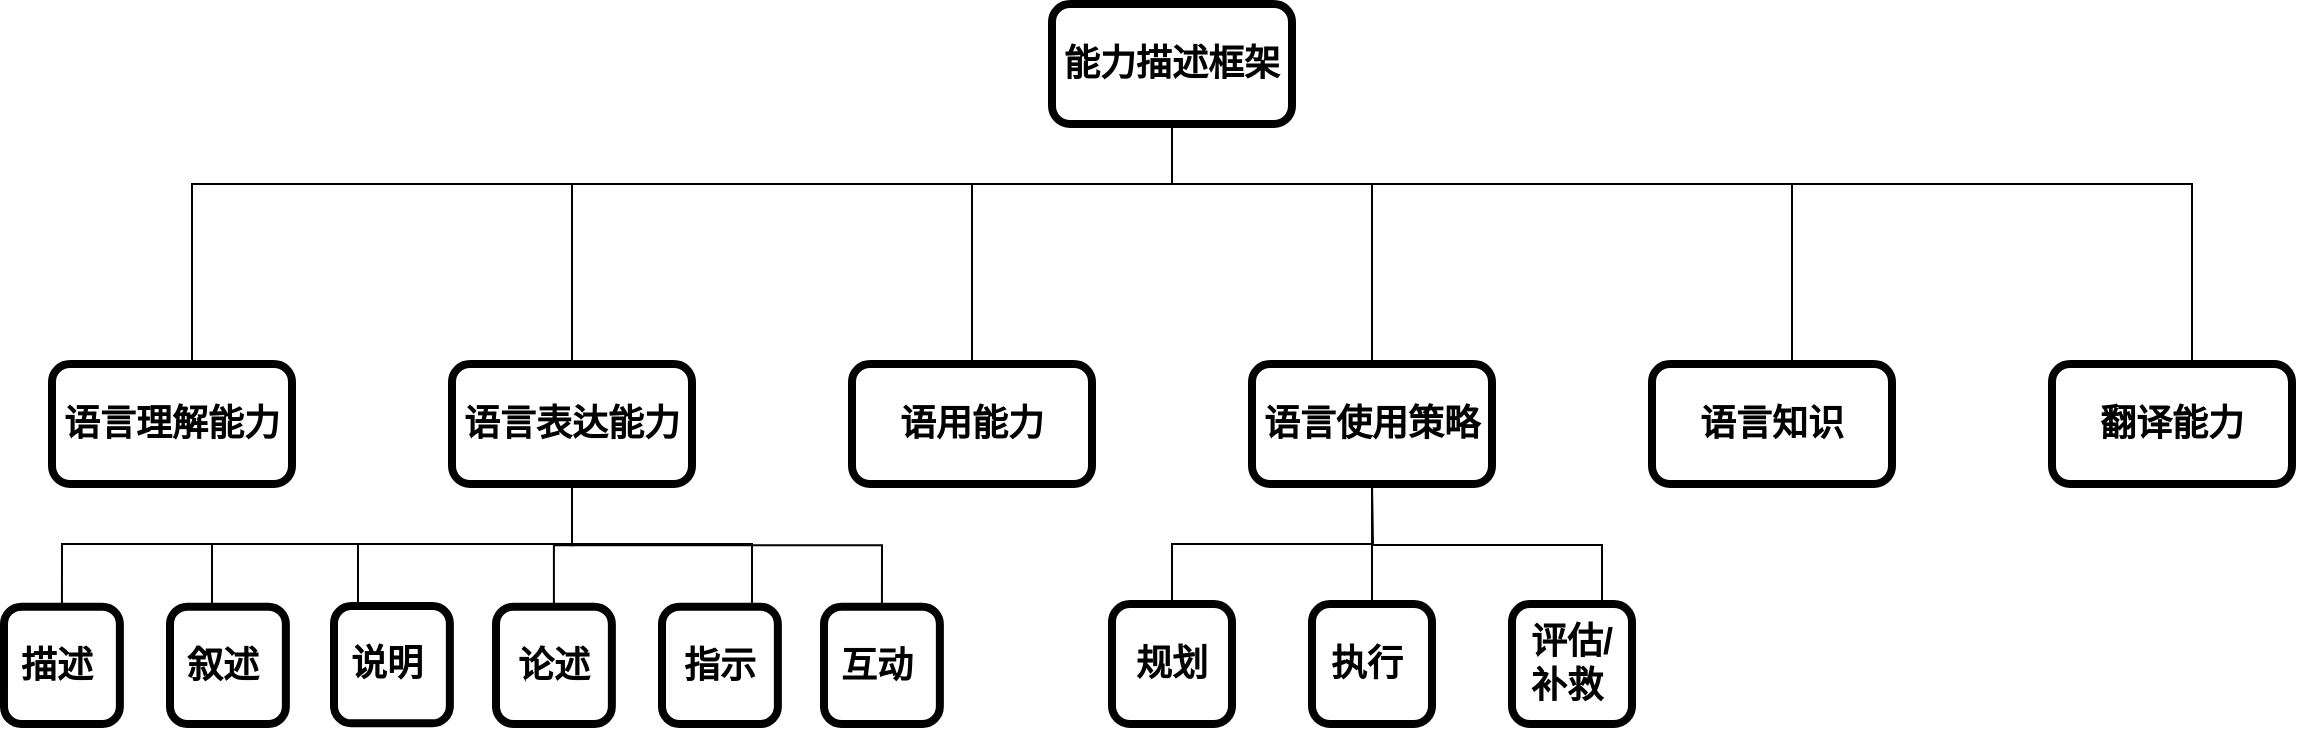 <mxfile version="15.5.4" type="github" pages="2">
  <diagram name="Page-1" id="97916047-d0de-89f5-080d-49f4d83e522f">
    <mxGraphModel dx="1474" dy="1054" grid="1" gridSize="10" guides="1" tooltips="1" connect="1" arrows="1" fold="1" page="1" pageScale="1.5" pageWidth="1169" pageHeight="827" background="none" math="0" shadow="0">
      <root>
        <mxCell id="0" />
        <mxCell id="1" parent="0" />
        <mxCell id="DKPW6OwYuTb2RN7kpz0R-5" value="" style="edgeStyle=orthogonalEdgeStyle;rounded=0;orthogonalLoop=1;jettySize=auto;html=1;fontStyle=1;fontSize=18;labelPosition=center;verticalLabelPosition=top;align=center;verticalAlign=middle;endArrow=none;endFill=0;" edge="1" parent="1" source="vlaxKZ8o50aW13DuZvyz-58">
          <mxGeometry relative="1" as="geometry">
            <mxPoint x="430" y="320" as="targetPoint" />
            <Array as="points">
              <mxPoint x="920" y="230" />
              <mxPoint x="430" y="230" />
            </Array>
          </mxGeometry>
        </mxCell>
        <mxCell id="DKPW6OwYuTb2RN7kpz0R-10" value="" style="edgeStyle=orthogonalEdgeStyle;rounded=0;orthogonalLoop=1;jettySize=auto;html=1;fontStyle=1;fontSize=18;labelPosition=center;verticalLabelPosition=top;align=center;verticalAlign=middle;endArrow=none;endFill=0;" edge="1" parent="1" source="vlaxKZ8o50aW13DuZvyz-58">
          <mxGeometry relative="1" as="geometry">
            <mxPoint x="820" y="320" as="targetPoint" />
            <Array as="points">
              <mxPoint x="920" y="230" />
              <mxPoint x="820" y="230" />
            </Array>
          </mxGeometry>
        </mxCell>
        <mxCell id="DKPW6OwYuTb2RN7kpz0R-12" value="" style="edgeStyle=orthogonalEdgeStyle;rounded=0;orthogonalLoop=1;jettySize=auto;html=1;fontStyle=1;fontSize=18;labelPosition=center;verticalLabelPosition=top;align=center;verticalAlign=middle;endArrow=none;endFill=0;" edge="1" parent="1" source="vlaxKZ8o50aW13DuZvyz-58">
          <mxGeometry relative="1" as="geometry">
            <mxPoint x="1020" y="320" as="targetPoint" />
            <Array as="points">
              <mxPoint x="920" y="230" />
              <mxPoint x="1020" y="230" />
            </Array>
          </mxGeometry>
        </mxCell>
        <mxCell id="DKPW6OwYuTb2RN7kpz0R-14" value="" style="edgeStyle=orthogonalEdgeStyle;rounded=0;orthogonalLoop=1;jettySize=auto;html=1;fontStyle=1;fontSize=18;labelPosition=center;verticalLabelPosition=top;align=center;verticalAlign=middle;endArrow=none;endFill=0;" edge="1" parent="1" source="vlaxKZ8o50aW13DuZvyz-58">
          <mxGeometry relative="1" as="geometry">
            <mxPoint x="620" y="320" as="targetPoint" />
            <Array as="points">
              <mxPoint x="920" y="230" />
              <mxPoint x="620" y="230" />
            </Array>
          </mxGeometry>
        </mxCell>
        <mxCell id="DKPW6OwYuTb2RN7kpz0R-16" value="" style="edgeStyle=orthogonalEdgeStyle;rounded=0;orthogonalLoop=1;jettySize=auto;html=1;fontStyle=1;fontSize=18;labelPosition=center;verticalLabelPosition=top;align=center;verticalAlign=middle;endArrow=none;endFill=0;" edge="1" parent="1" source="vlaxKZ8o50aW13DuZvyz-58">
          <mxGeometry relative="1" as="geometry">
            <mxPoint x="1230" y="320" as="targetPoint" />
            <Array as="points">
              <mxPoint x="920" y="230" />
              <mxPoint x="1230" y="230" />
            </Array>
          </mxGeometry>
        </mxCell>
        <mxCell id="DKPW6OwYuTb2RN7kpz0R-18" value="" style="edgeStyle=orthogonalEdgeStyle;rounded=0;orthogonalLoop=1;jettySize=auto;html=1;fontStyle=1;fontSize=18;labelPosition=center;verticalLabelPosition=top;align=center;verticalAlign=middle;endArrow=none;endFill=0;" edge="1" parent="1" source="vlaxKZ8o50aW13DuZvyz-58">
          <mxGeometry relative="1" as="geometry">
            <mxPoint x="1430" y="320" as="targetPoint" />
            <Array as="points">
              <mxPoint x="920" y="230" />
              <mxPoint x="1430" y="230" />
            </Array>
          </mxGeometry>
        </mxCell>
        <mxCell id="vlaxKZ8o50aW13DuZvyz-58" value="&lt;h1 style=&quot;font-size: 18px;&quot;&gt;&lt;font style=&quot;font-size: 18px;&quot;&gt;&lt;span style=&quot;font-size: 18px;&quot;&gt;能力描述框架&lt;/span&gt;&lt;/font&gt;&lt;/h1&gt;" style="whiteSpace=wrap;html=1;rounded=1;fontSize=18;fontStyle=1;align=center;verticalAlign=middle;fontFamily=Helvetica;strokeWidth=4;" parent="1" vertex="1">
          <mxGeometry x="860" y="140" width="120" height="60" as="geometry" />
        </mxCell>
        <mxCell id="vlaxKZ8o50aW13DuZvyz-59" value="&lt;h2 style=&quot;font-size: 18px;&quot;&gt;&lt;span style=&quot;font-size: 18px;&quot;&gt;语用能力&lt;/span&gt;&lt;/h2&gt;" style="whiteSpace=wrap;html=1;fontSize=18;rounded=1;fontStyle=1;align=center;verticalAlign=middle;fontFamily=Helvetica;strokeWidth=4;" parent="1" vertex="1">
          <mxGeometry x="760" y="320" width="120" height="60" as="geometry" />
        </mxCell>
        <mxCell id="DKPW6OwYuTb2RN7kpz0R-47" value="" style="edgeStyle=orthogonalEdgeStyle;rounded=0;orthogonalLoop=1;jettySize=auto;html=1;fontSize=18;endArrow=none;endFill=0;align=center;verticalAlign=middle;" edge="1" parent="1" source="vlaxKZ8o50aW13DuZvyz-60" target="vlaxKZ8o50aW13DuZvyz-71">
          <mxGeometry relative="1" as="geometry" />
        </mxCell>
        <mxCell id="vlaxKZ8o50aW13DuZvyz-60" value="&lt;font style=&quot;font-size: 18px;&quot;&gt;&lt;span style=&quot;font-size: 18px;&quot;&gt;语言表达能力&lt;/span&gt;&lt;/font&gt;" style="whiteSpace=wrap;html=1;fontSize=18;rounded=1;fontStyle=1;align=center;verticalAlign=middle;fontFamily=Helvetica;strokeWidth=4;" parent="1" vertex="1">
          <mxGeometry x="560" y="320" width="120" height="60" as="geometry" />
        </mxCell>
        <mxCell id="vlaxKZ8o50aW13DuZvyz-61" value="&lt;h2 style=&quot;font-size: 18px;&quot;&gt;&lt;font style=&quot;font-size: 18px;&quot;&gt;&lt;span style=&quot;font-size: 18px;&quot;&gt;语言理解能力&lt;/span&gt;&lt;/font&gt;&lt;/h2&gt;" style="whiteSpace=wrap;html=1;fontSize=18;rounded=1;fontStyle=1;align=center;verticalAlign=middle;fontFamily=Helvetica;strokeWidth=4;glass=0;" parent="1" vertex="1">
          <mxGeometry x="360" y="320" width="120" height="60" as="geometry" />
        </mxCell>
        <mxCell id="vlaxKZ8o50aW13DuZvyz-62" value="&lt;span style=&quot;font-size: 18px;&quot;&gt;翻译能力&lt;/span&gt;" style="whiteSpace=wrap;html=1;fontSize=18;rounded=1;fontStyle=1;align=center;verticalAlign=middle;fontFamily=Helvetica;strokeWidth=4;" parent="1" vertex="1">
          <mxGeometry x="1360" y="320" width="120" height="60" as="geometry" />
        </mxCell>
        <mxCell id="vlaxKZ8o50aW13DuZvyz-63" value="&lt;h2 style=&quot;font-size: 18px;&quot;&gt;&lt;font style=&quot;font-size: 18px;&quot;&gt;语言知识&lt;/font&gt;&lt;/h2&gt;" style="whiteSpace=wrap;html=1;fontSize=18;rounded=1;fontStyle=1;align=center;verticalAlign=middle;fontFamily=Helvetica;strokeWidth=4;" parent="1" vertex="1">
          <mxGeometry x="1160" y="320" width="120" height="60" as="geometry" />
        </mxCell>
        <mxCell id="vlaxKZ8o50aW13DuZvyz-64" value="&lt;h2 style=&quot;font-size: 18px;&quot;&gt;&lt;span style=&quot;font-size: 18px;&quot;&gt;语言使用策略&lt;/span&gt;&lt;/h2&gt;" style="whiteSpace=wrap;html=1;fontSize=18;rounded=1;fontStyle=1;align=center;verticalAlign=middle;fontFamily=Helvetica;strokeWidth=4;" parent="1" vertex="1">
          <mxGeometry x="960" y="320" width="120" height="60" as="geometry" />
        </mxCell>
        <mxCell id="DKPW6OwYuTb2RN7kpz0R-54" value="" style="edgeStyle=orthogonalEdgeStyle;rounded=0;orthogonalLoop=1;jettySize=auto;html=1;fontSize=18;endArrow=none;endFill=0;align=center;verticalAlign=middle;entryX=0.55;entryY=0.486;entryDx=0;entryDy=0;entryPerimeter=0;exitX=0.5;exitY=0;exitDx=0;exitDy=0;" edge="1" parent="1" source="vlaxKZ8o50aW13DuZvyz-70">
          <mxGeometry relative="1" as="geometry">
            <mxPoint x="620" y="380" as="targetPoint" />
            <Array as="points">
              <mxPoint x="513" y="410" />
              <mxPoint x="620" y="410" />
            </Array>
          </mxGeometry>
        </mxCell>
        <mxCell id="DKPW6OwYuTb2RN7kpz0R-64" value="" style="edgeStyle=orthogonalEdgeStyle;rounded=0;orthogonalLoop=1;jettySize=auto;html=1;fontSize=18;endArrow=none;endFill=0;align=right;verticalAlign=top;exitX=0.75;exitY=0;exitDx=0;exitDy=0;" edge="1" parent="1" source="vlaxKZ8o50aW13DuZvyz-79">
          <mxGeometry relative="1" as="geometry">
            <mxPoint x="1020" y="380" as="targetPoint" />
          </mxGeometry>
        </mxCell>
        <mxCell id="vlaxKZ8o50aW13DuZvyz-79" value="评估/补救&amp;nbsp;" style="whiteSpace=wrap;html=1;rounded=1;fontSize=18;fontStyle=1;align=center;verticalAlign=middle;fontFamily=Helvetica;strokeWidth=4;" parent="1" vertex="1">
          <mxGeometry x="1090" y="440" width="60" height="60" as="geometry" />
        </mxCell>
        <mxCell id="DKPW6OwYuTb2RN7kpz0R-60" value="" style="edgeStyle=orthogonalEdgeStyle;rounded=0;orthogonalLoop=1;jettySize=auto;html=1;fontSize=18;endArrow=none;endFill=0;align=right;verticalAlign=top;" edge="1" parent="1" source="vlaxKZ8o50aW13DuZvyz-80" target="vlaxKZ8o50aW13DuZvyz-64">
          <mxGeometry relative="1" as="geometry" />
        </mxCell>
        <mxCell id="DKPW6OwYuTb2RN7kpz0R-72" value="" style="edgeStyle=orthogonalEdgeStyle;rounded=0;orthogonalLoop=1;jettySize=auto;html=1;fontSize=18;endArrow=none;endFill=0;align=right;verticalAlign=top;" edge="1" parent="1" source="vlaxKZ8o50aW13DuZvyz-80">
          <mxGeometry relative="1" as="geometry">
            <mxPoint x="1020" y="380" as="targetPoint" />
          </mxGeometry>
        </mxCell>
        <mxCell id="vlaxKZ8o50aW13DuZvyz-80" value="执行&amp;nbsp;" style="whiteSpace=wrap;html=1;rounded=1;fontSize=18;fontStyle=1;align=center;verticalAlign=middle;fontFamily=Helvetica;strokeWidth=4;" parent="1" vertex="1">
          <mxGeometry x="990" y="440" width="60" height="60" as="geometry" />
        </mxCell>
        <mxCell id="DKPW6OwYuTb2RN7kpz0R-62" value="" style="edgeStyle=orthogonalEdgeStyle;rounded=0;orthogonalLoop=1;jettySize=auto;html=1;fontSize=18;endArrow=none;endFill=0;align=right;verticalAlign=top;exitX=0.5;exitY=0;exitDx=0;exitDy=0;" edge="1" parent="1" source="vlaxKZ8o50aW13DuZvyz-81">
          <mxGeometry relative="1" as="geometry">
            <mxPoint x="1020" y="390" as="targetPoint" />
            <Array as="points">
              <mxPoint x="920" y="410" />
              <mxPoint x="1020" y="410" />
            </Array>
          </mxGeometry>
        </mxCell>
        <mxCell id="vlaxKZ8o50aW13DuZvyz-81" value="规划" style="whiteSpace=wrap;html=1;rounded=1;fontSize=18;fontStyle=1;align=center;verticalAlign=middle;fontFamily=Helvetica;strokeWidth=4;" parent="1" vertex="1">
          <mxGeometry x="890" y="440" width="60" height="60" as="geometry" />
        </mxCell>
        <mxCell id="DKPW6OwYuTb2RN7kpz0R-57" value="" style="group;horizontal=0;verticalAlign=bottom;" vertex="1" connectable="0" parent="1">
          <mxGeometry x="388" y="412" width="448" height="88" as="geometry" />
        </mxCell>
        <mxCell id="vlaxKZ8o50aW13DuZvyz-68" value="叙述&amp;nbsp;" style="whiteSpace=wrap;html=1;rounded=1;fontSize=18;fontStyle=1;align=center;verticalAlign=middle;fontFamily=Helvetica;strokeWidth=4;" parent="DKPW6OwYuTb2RN7kpz0R-57" vertex="1">
          <mxGeometry x="31" y="29.333" width="57.931" height="58.667" as="geometry" />
        </mxCell>
        <mxCell id="vlaxKZ8o50aW13DuZvyz-69" value="描述&amp;nbsp;" style="whiteSpace=wrap;html=1;rounded=1;fontSize=18;fontStyle=1;align=center;verticalAlign=middle;fontFamily=Helvetica;strokeWidth=4;" parent="DKPW6OwYuTb2RN7kpz0R-57" vertex="1">
          <mxGeometry x="-52" y="29.333" width="57.931" height="58.667" as="geometry" />
        </mxCell>
        <mxCell id="vlaxKZ8o50aW13DuZvyz-72" value="互动&amp;nbsp;" style="whiteSpace=wrap;html=1;rounded=1;fontSize=18;fontStyle=1;align=center;verticalAlign=middle;fontFamily=Helvetica;strokeWidth=4;" parent="DKPW6OwYuTb2RN7kpz0R-57" vertex="1">
          <mxGeometry x="358" y="29.333" width="57.931" height="58.667" as="geometry" />
        </mxCell>
        <mxCell id="vlaxKZ8o50aW13DuZvyz-73" value="指示" style="whiteSpace=wrap;html=1;rounded=1;fontSize=18;fontStyle=1;align=center;verticalAlign=middle;fontFamily=Helvetica;strokeWidth=4;" parent="DKPW6OwYuTb2RN7kpz0R-57" vertex="1">
          <mxGeometry x="277" y="29.333" width="57.931" height="58.667" as="geometry" />
        </mxCell>
        <mxCell id="vlaxKZ8o50aW13DuZvyz-71" value="论述" style="whiteSpace=wrap;html=1;rounded=1;fontSize=18;fontStyle=1;align=center;verticalAlign=middle;fontFamily=Helvetica;strokeWidth=4;" parent="DKPW6OwYuTb2RN7kpz0R-57" vertex="1">
          <mxGeometry x="194" y="29.333" width="57.931" height="58.667" as="geometry" />
        </mxCell>
        <mxCell id="vlaxKZ8o50aW13DuZvyz-70" value="说明&amp;nbsp;" style="whiteSpace=wrap;html=1;rounded=1;fontSize=18;fontStyle=1;align=center;verticalAlign=middle;fontFamily=Helvetica;strokeWidth=4;" parent="DKPW6OwYuTb2RN7kpz0R-57" vertex="1">
          <mxGeometry x="113" y="29" width="57.931" height="58.667" as="geometry" />
        </mxCell>
        <mxCell id="DKPW6OwYuTb2RN7kpz0R-52" value="" style="edgeStyle=orthogonalEdgeStyle;rounded=0;orthogonalLoop=1;jettySize=auto;html=1;fontSize=18;endArrow=none;endFill=0;align=right;verticalAlign=top;entryX=0.5;entryY=0;entryDx=0;entryDy=0;exitX=0.636;exitY=1.029;exitDx=0;exitDy=0;exitPerimeter=0;horizontal=1;" edge="1" parent="1" target="vlaxKZ8o50aW13DuZvyz-68">
          <mxGeometry relative="1" as="geometry">
            <mxPoint x="620" y="380" as="sourcePoint" />
            <Array as="points">
              <mxPoint x="620" y="410" />
              <mxPoint x="440" y="410" />
            </Array>
          </mxGeometry>
        </mxCell>
        <mxCell id="DKPW6OwYuTb2RN7kpz0R-50" value="" style="edgeStyle=orthogonalEdgeStyle;rounded=0;orthogonalLoop=1;jettySize=auto;html=1;fontSize=18;endArrow=none;endFill=0;align=right;verticalAlign=top;exitX=0.5;exitY=0;exitDx=0;exitDy=0;horizontal=1;" edge="1" parent="1" source="vlaxKZ8o50aW13DuZvyz-69">
          <mxGeometry relative="1" as="geometry">
            <mxPoint x="620" y="380" as="targetPoint" />
            <Array as="points">
              <mxPoint x="365" y="410" />
              <mxPoint x="620" y="410" />
            </Array>
          </mxGeometry>
        </mxCell>
        <mxCell id="DKPW6OwYuTb2RN7kpz0R-56" value="" style="edgeStyle=orthogonalEdgeStyle;rounded=0;orthogonalLoop=1;jettySize=auto;html=1;fontSize=18;endArrow=none;endFill=0;align=right;verticalAlign=top;entryX=0.5;entryY=1;entryDx=0;entryDy=0;exitX=0.5;exitY=0;exitDx=0;exitDy=0;horizontal=1;" edge="1" parent="1" source="vlaxKZ8o50aW13DuZvyz-72" target="vlaxKZ8o50aW13DuZvyz-60">
          <mxGeometry relative="1" as="geometry" />
        </mxCell>
        <mxCell id="DKPW6OwYuTb2RN7kpz0R-55" value="" style="edgeStyle=orthogonalEdgeStyle;rounded=0;orthogonalLoop=1;jettySize=auto;html=1;fontSize=18;endArrow=none;endFill=0;align=right;verticalAlign=top;entryX=0.664;entryY=0.543;entryDx=0;entryDy=0;entryPerimeter=0;exitX=0.5;exitY=0;exitDx=0;exitDy=0;horizontal=1;" edge="1" parent="1" source="vlaxKZ8o50aW13DuZvyz-73">
          <mxGeometry relative="1" as="geometry">
            <mxPoint x="620" y="380" as="targetPoint" />
            <Array as="points">
              <mxPoint x="710" y="410" />
              <mxPoint x="620" y="410" />
            </Array>
          </mxGeometry>
        </mxCell>
      </root>
    </mxGraphModel>
  </diagram>
  <diagram id="3X8aNqP5ZTjSzMPVC_Yu" name="Page-2">
    <mxGraphModel dx="737" dy="527" grid="1" gridSize="10" guides="1" tooltips="1" connect="1" arrows="1" fold="1" page="1" pageScale="1" pageWidth="827" pageHeight="1169" math="0" shadow="0">
      <root>
        <mxCell id="-9anEPGIW3KinixXxjvg-0" />
        <mxCell id="-9anEPGIW3KinixXxjvg-1" parent="-9anEPGIW3KinixXxjvg-0" />
      </root>
    </mxGraphModel>
  </diagram>
</mxfile>
